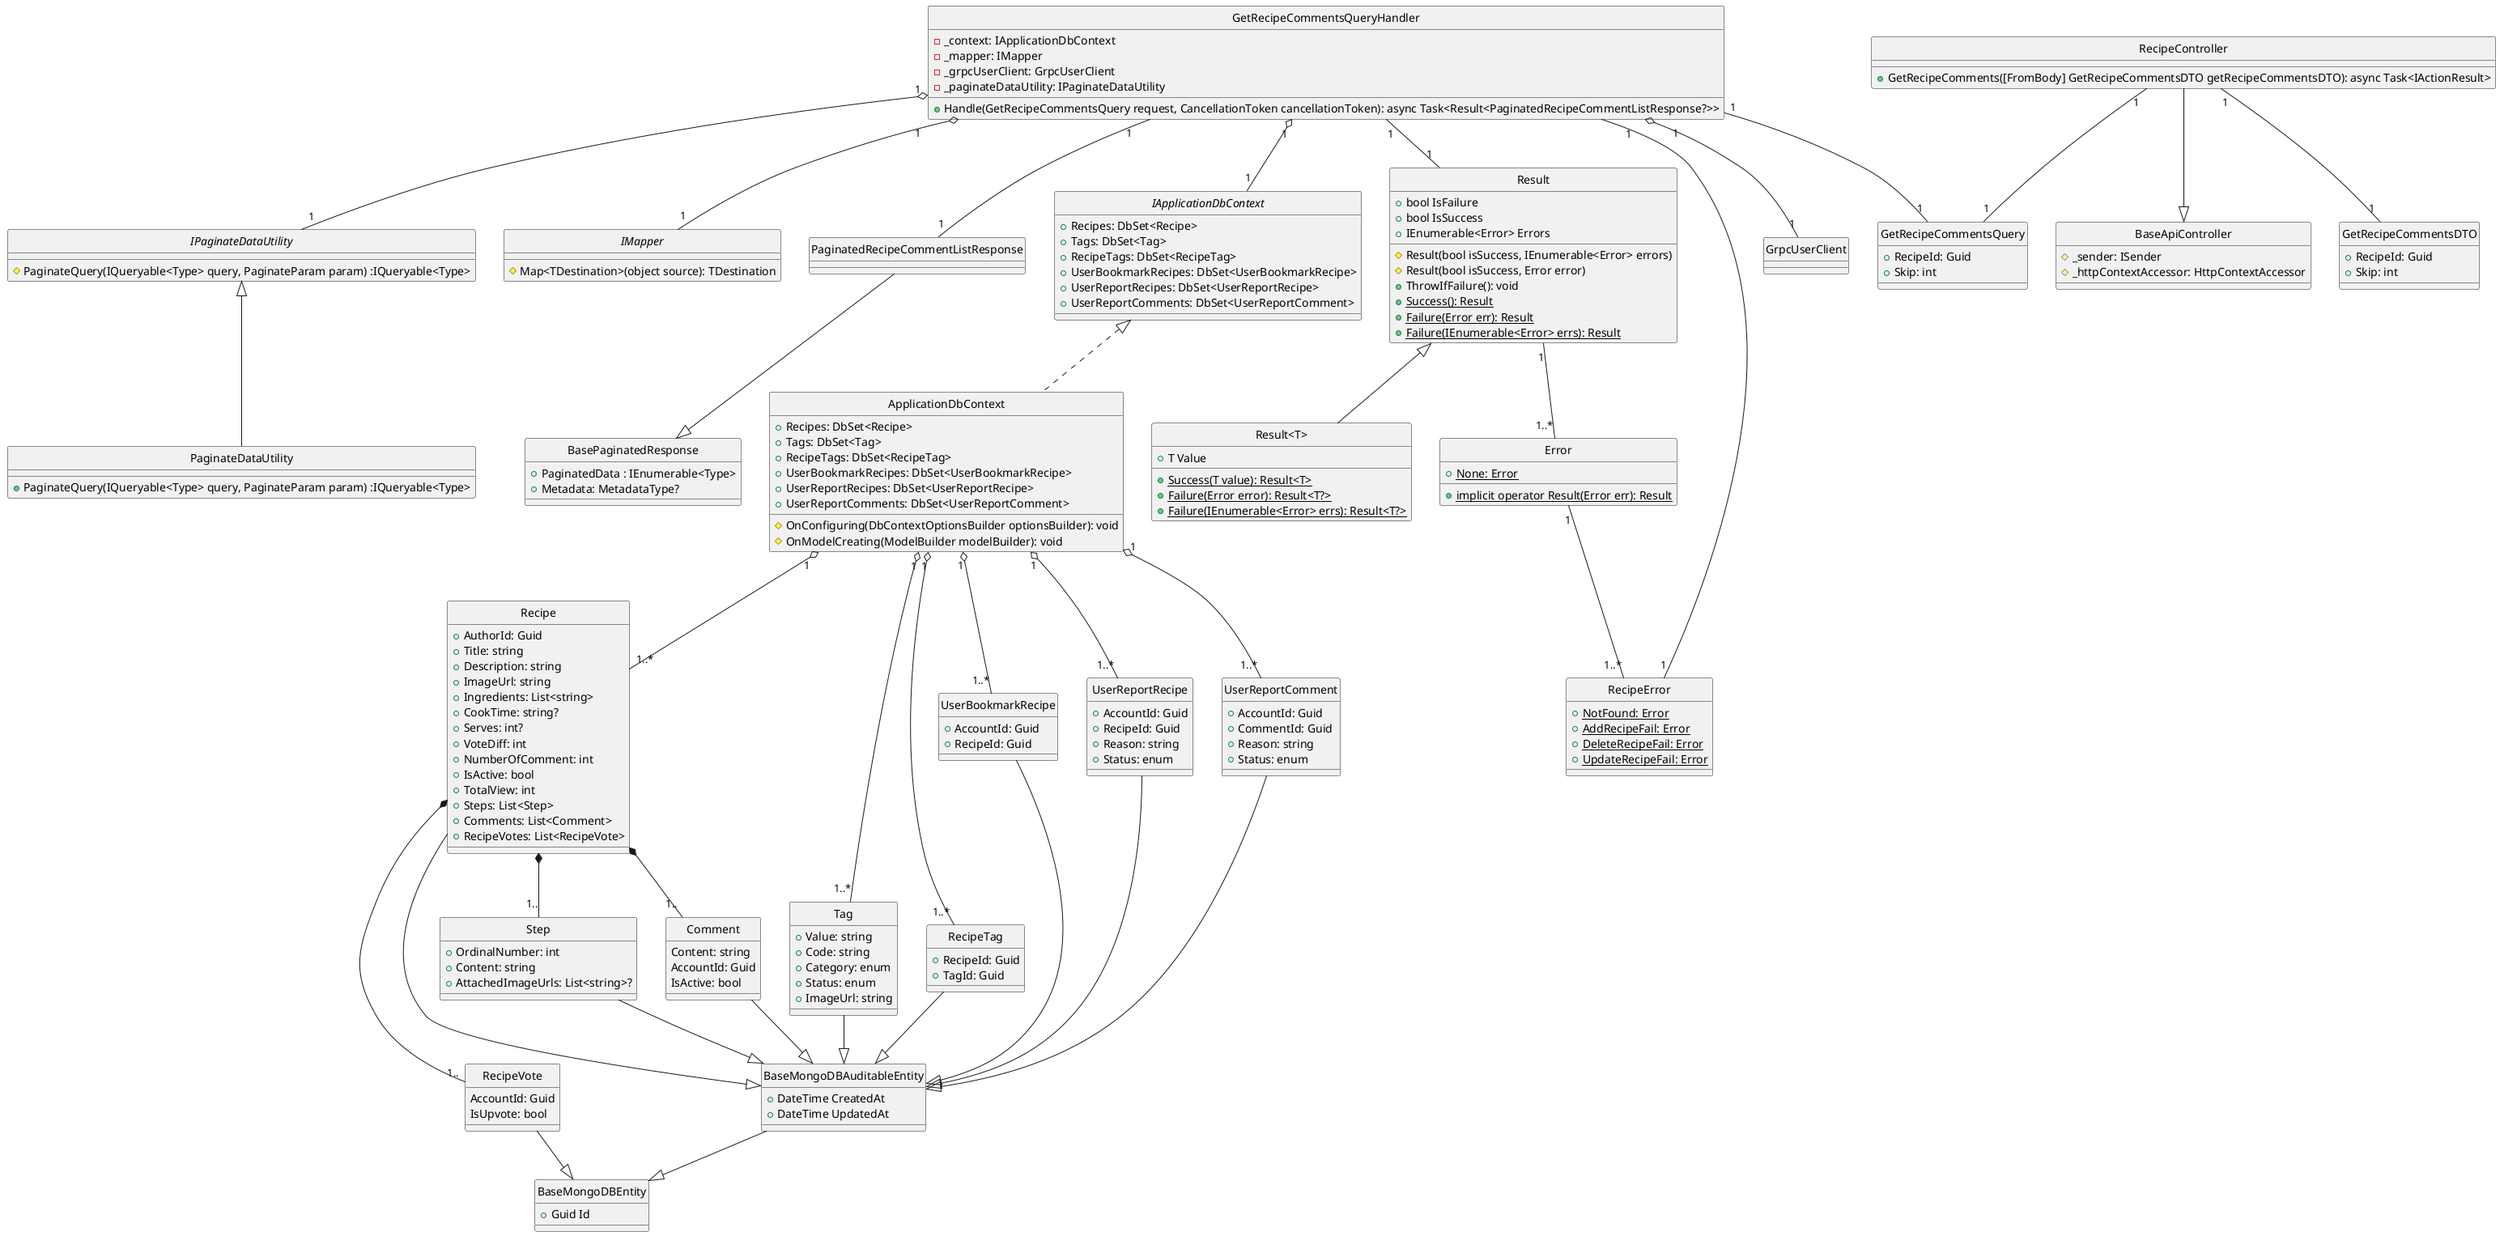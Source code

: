 @startuml GetRecipeCommentClassDiagram
hide circle

class BaseApiController {
    #_sender: ISender
    #_httpContextAccessor: HttpContextAccessor
}

class RecipeController {
    +GetRecipeComments([FromBody] GetRecipeCommentsDTO getRecipeCommentsDTO): async Task<IActionResult>
}

class GetRecipeCommentsQuery {
    +RecipeId: Guid
    +Skip: int
}

class GetRecipeCommentsQueryHandler {
    -_context: IApplicationDbContext
    -_mapper: IMapper
    -_grpcUserClient: GrpcUserClient
    -_paginateDataUtility: IPaginateDataUtility
    +Handle(GetRecipeCommentsQuery request, CancellationToken cancellationToken): async Task<Result<PaginatedRecipeCommentListResponse?>> 
}


interface IMapper{
    #Map<TDestination>(object source): TDestination
}

interface IPaginateDataUtility{
    #PaginateQuery(IQueryable<Type> query, PaginateParam param) :IQueryable<Type>
}
class PaginateDataUtility{
    +PaginateQuery(IQueryable<Type> query, PaginateParam param) :IQueryable<Type>
}
PaginateDataUtility -up-|> IPaginateDataUtility

class PaginatedRecipeCommentListResponse{
}
class BasePaginatedResponse{
    +PaginatedData : IEnumerable<Type>
    +Metadata: MetadataType?
}
PaginatedRecipeCommentListResponse --|> BasePaginatedResponse

interface IApplicationDbContext {
    +Recipes: DbSet<Recipe>
    +Tags: DbSet<Tag>
    +RecipeTags: DbSet<RecipeTag>
    +UserBookmarkRecipes: DbSet<UserBookmarkRecipe>
    +UserReportRecipes: DbSet<UserReportRecipe>
    +UserReportComments: DbSet<UserReportComment>
}

class ApplicationDbContext {
    +Recipes: DbSet<Recipe>
    +Tags: DbSet<Tag>
    +RecipeTags: DbSet<RecipeTag>
    +UserBookmarkRecipes: DbSet<UserBookmarkRecipe>
    +UserReportRecipes: DbSet<UserReportRecipe>
    +UserReportComments: DbSet<UserReportComment>
    #OnConfiguring(DbContextOptionsBuilder optionsBuilder): void
    #OnModelCreating(ModelBuilder modelBuilder): void
}

class Result {
    +bool IsFailure
    +bool IsSuccess
    +IEnumerable<Error> Errors
    #Result(bool isSuccess, IEnumerable<Error> errors)
    #Result(bool isSuccess, Error error)
    +ThrowIfFailure(): void
    {static} +Success(): Result
    {static} +Failure(Error err): Result
    {static} +Failure(IEnumerable<Error> errs): Result
}

class "Result<T>" {
    +T Value
    {static} +Success(T value): Result<T>
    {static} +Failure(Error error): Result<T?>
    {static} +Failure(IEnumerable<Error> errs): Result<T?>
}

class Error {
    {static} +None: Error
    {static} +implicit operator Result(Error err): Result
}

class GetRecipeCommentsDTO{
    +RecipeId: Guid
    +Skip: int
}

class RecipeError {
    {static} +NotFound: Error
    {static} +AddRecipeFail: Error
    {static} +DeleteRecipeFail: Error
    {static} +UpdateRecipeFail: Error
}

class BaseMongoDBEntity {
    +Guid Id
}

class BaseMongoDBAuditableEntity{
    +DateTime CreatedAt
    +DateTime UpdatedAt
}

class Recipe {
    +AuthorId: Guid
    +Title: string
    +Description: string
    +ImageUrl: string
    +Ingredients: List<string>
    +CookTime: string?
    +Serves: int?
    +VoteDiff: int
    +NumberOfComment: int
    +IsActive: bool
    +TotalView: int
    +Steps: List<Step>
    +Comments: List<Comment>
    +RecipeVotes: List<RecipeVote>
}

class Step{
    +OrdinalNumber: int
    +Content: string
    +AttachedImageUrls: List<string>?
}

class Comment{
    Content: string
    AccountId: Guid
    IsActive: bool
}

class RecipeVote{
    AccountId: Guid
    IsUpvote: bool
}

class Tag{
    +Value: string
    +Code: string
    +Category: enum
    +Status: enum
    +ImageUrl: string
}

class RecipeTag{
    +RecipeId: Guid
    +TagId: Guid
}

class UserBookmarkRecipe{
    +AccountId: Guid
    +RecipeId: Guid
}

class UserReportRecipe{
    +AccountId: Guid
    +RecipeId: Guid
    +Reason: string
    +Status: enum
}

class UserReportComment{
    +AccountId: Guid
    +CommentId: Guid
    +Reason: string
    +Status: enum
}

RecipeController --|> BaseApiController
RecipeController "1"--"1" GetRecipeCommentsDTO
RecipeController "1"--"1" GetRecipeCommentsQuery

GetRecipeCommentsQueryHandler "1"--"1" GetRecipeCommentsQuery
GetRecipeCommentsQueryHandler "1"--"1" Result
GetRecipeCommentsQueryHandler "1"--"1" PaginatedRecipeCommentListResponse
GetRecipeCommentsQueryHandler "1" o-- "1" IApplicationDbContext
GetRecipeCommentsQueryHandler "1" o-- "1" IMapper
GetRecipeCommentsQueryHandler "1" o-- "1" IPaginateDataUtility
GetRecipeCommentsQueryHandler "1" o-- "1" GrpcUserClient
GetRecipeCommentsQueryHandler "1"--"1" RecipeError

IApplicationDbContext <|.. ApplicationDbContext

Result "1" --"1..*" Error
Result <|-- "Result<T>"
Error "1" --"1..*" RecipeError

ApplicationDbContext "1" o--"1..*" Recipe
ApplicationDbContext "1" o--"1..*" Tag
ApplicationDbContext "1" o--"1..*" RecipeTag
ApplicationDbContext "1" o--"1..*" UserBookmarkRecipe
ApplicationDbContext "1" o--"1..*" UserReportComment
ApplicationDbContext "1" o--"1..*" UserReportRecipe

Recipe --|> BaseMongoDBAuditableEntity
Step --|> BaseMongoDBAuditableEntity
Comment --|> BaseMongoDBAuditableEntity
RecipeVote --|> BaseMongoDBEntity
Tag --|> BaseMongoDBAuditableEntity
RecipeTag --|> BaseMongoDBAuditableEntity
UserBookmarkRecipe --|> BaseMongoDBAuditableEntity
UserReportRecipe --|> BaseMongoDBAuditableEntity
UserReportComment --|> BaseMongoDBAuditableEntity

Recipe *--"1.." Step
Recipe *--"1.." Comment
Recipe *--"1.." RecipeVote

BaseMongoDBAuditableEntity --|> BaseMongoDBEntity
@enduml